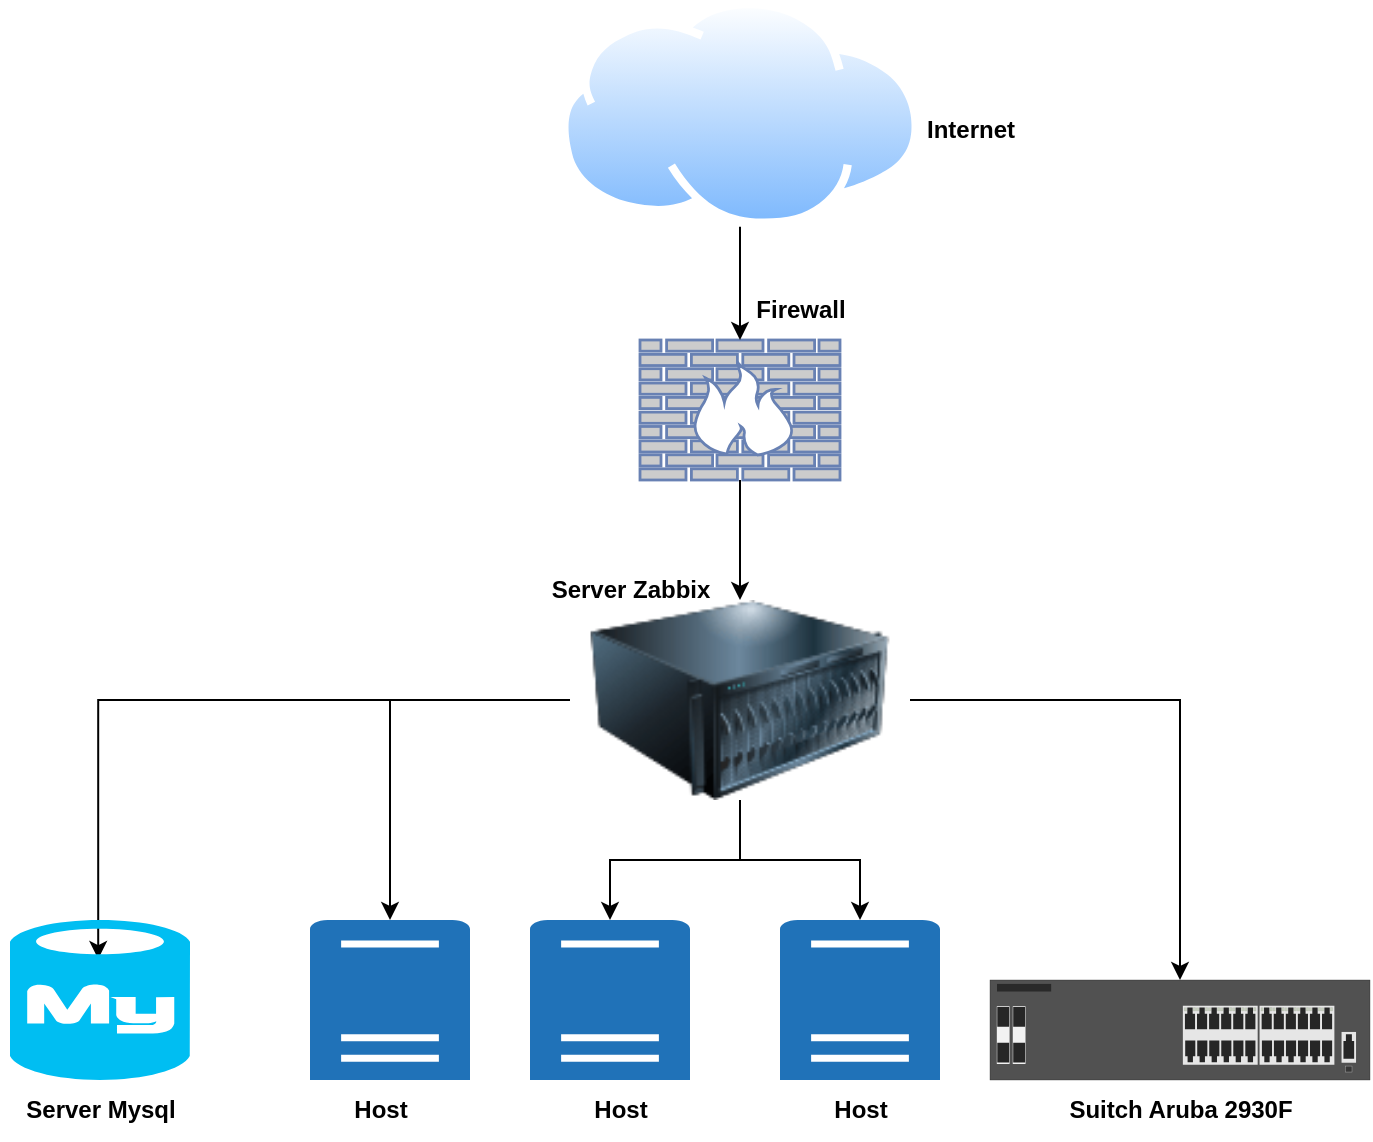<mxfile version="21.6.5" type="github">
  <diagram name="Página-1" id="cuV5dA-J_6gpWKjRAQz8">
    <mxGraphModel dx="880" dy="1305" grid="1" gridSize="10" guides="1" tooltips="1" connect="1" arrows="1" fold="1" page="1" pageScale="1" pageWidth="1169" pageHeight="827" math="0" shadow="0">
      <root>
        <mxCell id="0" />
        <mxCell id="1" parent="0" />
        <mxCell id="L9YA9zPWUL3kBHUaPzno-4" style="edgeStyle=orthogonalEdgeStyle;rounded=0;orthogonalLoop=1;jettySize=auto;html=1;" parent="1" source="L9YA9zPWUL3kBHUaPzno-2" target="L9YA9zPWUL3kBHUaPzno-3" edge="1">
          <mxGeometry relative="1" as="geometry" />
        </mxCell>
        <mxCell id="L9YA9zPWUL3kBHUaPzno-7" style="edgeStyle=orthogonalEdgeStyle;rounded=0;orthogonalLoop=1;jettySize=auto;html=1;" parent="1" source="L9YA9zPWUL3kBHUaPzno-2" target="L9YA9zPWUL3kBHUaPzno-5" edge="1">
          <mxGeometry relative="1" as="geometry" />
        </mxCell>
        <mxCell id="L9YA9zPWUL3kBHUaPzno-8" style="edgeStyle=orthogonalEdgeStyle;rounded=0;orthogonalLoop=1;jettySize=auto;html=1;" parent="1" source="L9YA9zPWUL3kBHUaPzno-2" target="L9YA9zPWUL3kBHUaPzno-6" edge="1">
          <mxGeometry relative="1" as="geometry" />
        </mxCell>
        <mxCell id="L9YA9zPWUL3kBHUaPzno-10" style="edgeStyle=orthogonalEdgeStyle;rounded=0;orthogonalLoop=1;jettySize=auto;html=1;" parent="1" source="L9YA9zPWUL3kBHUaPzno-2" target="L9YA9zPWUL3kBHUaPzno-9" edge="1">
          <mxGeometry relative="1" as="geometry" />
        </mxCell>
        <mxCell id="TPu7JkjWUdRblXyuX2_S-2" style="edgeStyle=orthogonalEdgeStyle;rounded=0;orthogonalLoop=1;jettySize=auto;html=1;entryX=0.49;entryY=0.244;entryDx=0;entryDy=0;entryPerimeter=0;" edge="1" parent="1" source="L9YA9zPWUL3kBHUaPzno-2" target="TPu7JkjWUdRblXyuX2_S-1">
          <mxGeometry relative="1" as="geometry" />
        </mxCell>
        <mxCell id="L9YA9zPWUL3kBHUaPzno-2" value="" style="image;html=1;image=img/lib/clip_art/computers/Server_128x128.png" parent="1" vertex="1">
          <mxGeometry x="400" y="130" width="170" height="100" as="geometry" />
        </mxCell>
        <mxCell id="L9YA9zPWUL3kBHUaPzno-3" value="" style="sketch=0;pointerEvents=1;shadow=0;dashed=0;html=1;strokeColor=none;labelPosition=center;verticalLabelPosition=bottom;verticalAlign=top;outlineConnect=0;align=center;shape=mxgraph.office.servers.physical_host;fillColor=#2072B8;" parent="1" vertex="1">
          <mxGeometry x="380" y="290" width="80" height="80" as="geometry" />
        </mxCell>
        <mxCell id="L9YA9zPWUL3kBHUaPzno-5" value="" style="sketch=0;pointerEvents=1;shadow=0;dashed=0;html=1;strokeColor=none;labelPosition=center;verticalLabelPosition=bottom;verticalAlign=top;outlineConnect=0;align=center;shape=mxgraph.office.servers.physical_host;fillColor=#2072B8;" parent="1" vertex="1">
          <mxGeometry x="270" y="290" width="80" height="80" as="geometry" />
        </mxCell>
        <mxCell id="L9YA9zPWUL3kBHUaPzno-6" value="" style="sketch=0;pointerEvents=1;shadow=0;dashed=0;html=1;strokeColor=none;labelPosition=center;verticalLabelPosition=bottom;verticalAlign=top;outlineConnect=0;align=center;shape=mxgraph.office.servers.physical_host;fillColor=#2072B8;" parent="1" vertex="1">
          <mxGeometry x="505" y="290" width="80" height="80" as="geometry" />
        </mxCell>
        <mxCell id="L9YA9zPWUL3kBHUaPzno-9" value="" style="html=1;verticalLabelPosition=bottom;verticalAlign=top;outlineConnect=0;shadow=0;dashed=0;shape=mxgraph.rack.hpe_aruba.switches.jl253a_aruba_2930f_24g_4sfpplus_switch;" parent="1" vertex="1">
          <mxGeometry x="610" y="320" width="190" height="50" as="geometry" />
        </mxCell>
        <mxCell id="L9YA9zPWUL3kBHUaPzno-14" style="edgeStyle=orthogonalEdgeStyle;rounded=0;orthogonalLoop=1;jettySize=auto;html=1;" parent="1" source="L9YA9zPWUL3kBHUaPzno-11" target="L9YA9zPWUL3kBHUaPzno-2" edge="1">
          <mxGeometry relative="1" as="geometry" />
        </mxCell>
        <mxCell id="L9YA9zPWUL3kBHUaPzno-11" value="" style="fontColor=#0066CC;verticalAlign=top;verticalLabelPosition=bottom;labelPosition=center;align=center;html=1;outlineConnect=0;fillColor=#CCCCCC;strokeColor=#6881B3;gradientColor=none;gradientDirection=north;strokeWidth=2;shape=mxgraph.networks.firewall;" parent="1" vertex="1">
          <mxGeometry x="435" width="100" height="70" as="geometry" />
        </mxCell>
        <mxCell id="L9YA9zPWUL3kBHUaPzno-13" style="edgeStyle=orthogonalEdgeStyle;rounded=0;orthogonalLoop=1;jettySize=auto;html=1;" parent="1" source="L9YA9zPWUL3kBHUaPzno-12" target="L9YA9zPWUL3kBHUaPzno-11" edge="1">
          <mxGeometry relative="1" as="geometry" />
        </mxCell>
        <mxCell id="L9YA9zPWUL3kBHUaPzno-12" value="" style="image;aspect=fixed;perimeter=ellipsePerimeter;html=1;align=center;shadow=0;dashed=0;spacingTop=3;image=img/lib/active_directory/internet_cloud.svg;" parent="1" vertex="1">
          <mxGeometry x="395" y="-170" width="180" height="113.4" as="geometry" />
        </mxCell>
        <mxCell id="TPu7JkjWUdRblXyuX2_S-1" value="" style="verticalLabelPosition=bottom;html=1;verticalAlign=top;align=center;strokeColor=none;fillColor=#00BEF2;shape=mxgraph.azure.mysql_database;" vertex="1" parent="1">
          <mxGeometry x="120" y="290" width="90" height="80" as="geometry" />
        </mxCell>
        <mxCell id="TPu7JkjWUdRblXyuX2_S-3" value="&lt;b&gt;Internet&lt;/b&gt;" style="text;html=1;align=center;verticalAlign=middle;resizable=0;points=[];autosize=1;strokeColor=none;fillColor=none;" vertex="1" parent="1">
          <mxGeometry x="565" y="-120" width="70" height="30" as="geometry" />
        </mxCell>
        <mxCell id="TPu7JkjWUdRblXyuX2_S-4" value="&lt;b&gt;Firewall&lt;/b&gt;" style="text;html=1;align=center;verticalAlign=middle;resizable=0;points=[];autosize=1;strokeColor=none;fillColor=none;" vertex="1" parent="1">
          <mxGeometry x="480" y="-30" width="70" height="30" as="geometry" />
        </mxCell>
        <mxCell id="TPu7JkjWUdRblXyuX2_S-5" value="&lt;b&gt;Server Zabbix&lt;/b&gt;" style="text;html=1;align=center;verticalAlign=middle;resizable=0;points=[];autosize=1;strokeColor=none;fillColor=none;" vertex="1" parent="1">
          <mxGeometry x="380" y="110" width="100" height="30" as="geometry" />
        </mxCell>
        <mxCell id="TPu7JkjWUdRblXyuX2_S-6" value="&lt;b&gt;Host&lt;/b&gt;" style="text;html=1;align=center;verticalAlign=middle;resizable=0;points=[];autosize=1;strokeColor=none;fillColor=none;" vertex="1" parent="1">
          <mxGeometry x="520" y="370" width="50" height="30" as="geometry" />
        </mxCell>
        <mxCell id="TPu7JkjWUdRblXyuX2_S-7" value="&lt;b&gt;Host&lt;/b&gt;" style="text;html=1;align=center;verticalAlign=middle;resizable=0;points=[];autosize=1;strokeColor=none;fillColor=none;" vertex="1" parent="1">
          <mxGeometry x="280" y="370" width="50" height="30" as="geometry" />
        </mxCell>
        <mxCell id="TPu7JkjWUdRblXyuX2_S-8" value="&lt;b&gt;Host&lt;/b&gt;" style="text;html=1;align=center;verticalAlign=middle;resizable=0;points=[];autosize=1;strokeColor=none;fillColor=none;" vertex="1" parent="1">
          <mxGeometry x="400" y="370" width="50" height="30" as="geometry" />
        </mxCell>
        <mxCell id="TPu7JkjWUdRblXyuX2_S-9" value="&lt;b&gt;Server Mysql&lt;/b&gt;" style="text;html=1;align=center;verticalAlign=middle;resizable=0;points=[];autosize=1;strokeColor=none;fillColor=none;" vertex="1" parent="1">
          <mxGeometry x="115" y="370" width="100" height="30" as="geometry" />
        </mxCell>
        <mxCell id="TPu7JkjWUdRblXyuX2_S-10" value="&lt;b&gt;Suitch Aruba 2930F&lt;/b&gt;" style="text;html=1;align=center;verticalAlign=middle;resizable=0;points=[];autosize=1;strokeColor=none;fillColor=none;" vertex="1" parent="1">
          <mxGeometry x="635" y="370" width="140" height="30" as="geometry" />
        </mxCell>
      </root>
    </mxGraphModel>
  </diagram>
</mxfile>
